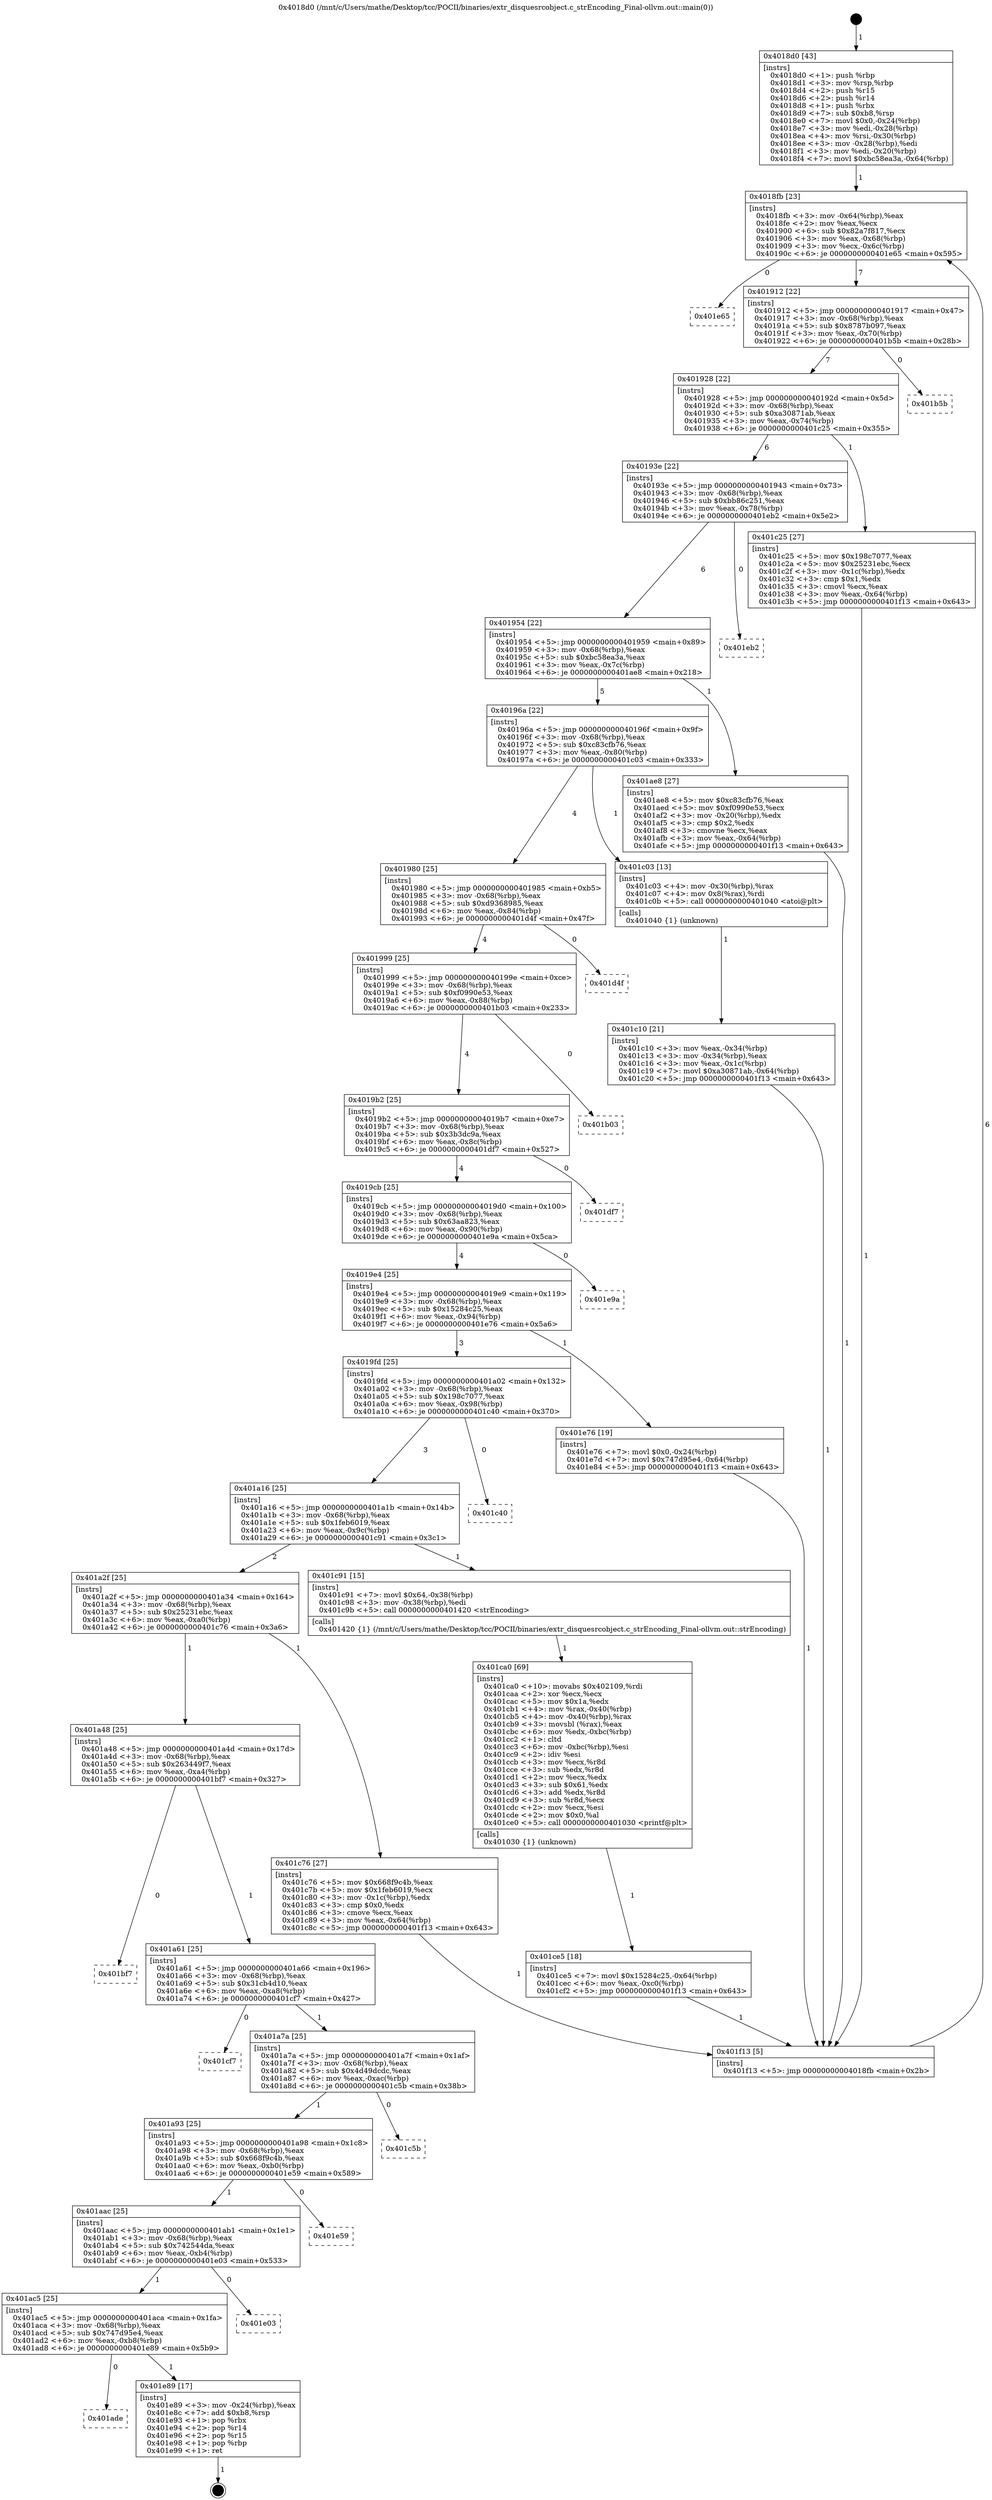 digraph "0x4018d0" {
  label = "0x4018d0 (/mnt/c/Users/mathe/Desktop/tcc/POCII/binaries/extr_disquesrcobject.c_strEncoding_Final-ollvm.out::main(0))"
  labelloc = "t"
  node[shape=record]

  Entry [label="",width=0.3,height=0.3,shape=circle,fillcolor=black,style=filled]
  "0x4018fb" [label="{
     0x4018fb [23]\l
     | [instrs]\l
     &nbsp;&nbsp;0x4018fb \<+3\>: mov -0x64(%rbp),%eax\l
     &nbsp;&nbsp;0x4018fe \<+2\>: mov %eax,%ecx\l
     &nbsp;&nbsp;0x401900 \<+6\>: sub $0x82a7f817,%ecx\l
     &nbsp;&nbsp;0x401906 \<+3\>: mov %eax,-0x68(%rbp)\l
     &nbsp;&nbsp;0x401909 \<+3\>: mov %ecx,-0x6c(%rbp)\l
     &nbsp;&nbsp;0x40190c \<+6\>: je 0000000000401e65 \<main+0x595\>\l
  }"]
  "0x401e65" [label="{
     0x401e65\l
  }", style=dashed]
  "0x401912" [label="{
     0x401912 [22]\l
     | [instrs]\l
     &nbsp;&nbsp;0x401912 \<+5\>: jmp 0000000000401917 \<main+0x47\>\l
     &nbsp;&nbsp;0x401917 \<+3\>: mov -0x68(%rbp),%eax\l
     &nbsp;&nbsp;0x40191a \<+5\>: sub $0x8787b097,%eax\l
     &nbsp;&nbsp;0x40191f \<+3\>: mov %eax,-0x70(%rbp)\l
     &nbsp;&nbsp;0x401922 \<+6\>: je 0000000000401b5b \<main+0x28b\>\l
  }"]
  Exit [label="",width=0.3,height=0.3,shape=circle,fillcolor=black,style=filled,peripheries=2]
  "0x401b5b" [label="{
     0x401b5b\l
  }", style=dashed]
  "0x401928" [label="{
     0x401928 [22]\l
     | [instrs]\l
     &nbsp;&nbsp;0x401928 \<+5\>: jmp 000000000040192d \<main+0x5d\>\l
     &nbsp;&nbsp;0x40192d \<+3\>: mov -0x68(%rbp),%eax\l
     &nbsp;&nbsp;0x401930 \<+5\>: sub $0xa30871ab,%eax\l
     &nbsp;&nbsp;0x401935 \<+3\>: mov %eax,-0x74(%rbp)\l
     &nbsp;&nbsp;0x401938 \<+6\>: je 0000000000401c25 \<main+0x355\>\l
  }"]
  "0x401ade" [label="{
     0x401ade\l
  }", style=dashed]
  "0x401c25" [label="{
     0x401c25 [27]\l
     | [instrs]\l
     &nbsp;&nbsp;0x401c25 \<+5\>: mov $0x198c7077,%eax\l
     &nbsp;&nbsp;0x401c2a \<+5\>: mov $0x25231ebc,%ecx\l
     &nbsp;&nbsp;0x401c2f \<+3\>: mov -0x1c(%rbp),%edx\l
     &nbsp;&nbsp;0x401c32 \<+3\>: cmp $0x1,%edx\l
     &nbsp;&nbsp;0x401c35 \<+3\>: cmovl %ecx,%eax\l
     &nbsp;&nbsp;0x401c38 \<+3\>: mov %eax,-0x64(%rbp)\l
     &nbsp;&nbsp;0x401c3b \<+5\>: jmp 0000000000401f13 \<main+0x643\>\l
  }"]
  "0x40193e" [label="{
     0x40193e [22]\l
     | [instrs]\l
     &nbsp;&nbsp;0x40193e \<+5\>: jmp 0000000000401943 \<main+0x73\>\l
     &nbsp;&nbsp;0x401943 \<+3\>: mov -0x68(%rbp),%eax\l
     &nbsp;&nbsp;0x401946 \<+5\>: sub $0xbb86c251,%eax\l
     &nbsp;&nbsp;0x40194b \<+3\>: mov %eax,-0x78(%rbp)\l
     &nbsp;&nbsp;0x40194e \<+6\>: je 0000000000401eb2 \<main+0x5e2\>\l
  }"]
  "0x401e89" [label="{
     0x401e89 [17]\l
     | [instrs]\l
     &nbsp;&nbsp;0x401e89 \<+3\>: mov -0x24(%rbp),%eax\l
     &nbsp;&nbsp;0x401e8c \<+7\>: add $0xb8,%rsp\l
     &nbsp;&nbsp;0x401e93 \<+1\>: pop %rbx\l
     &nbsp;&nbsp;0x401e94 \<+2\>: pop %r14\l
     &nbsp;&nbsp;0x401e96 \<+2\>: pop %r15\l
     &nbsp;&nbsp;0x401e98 \<+1\>: pop %rbp\l
     &nbsp;&nbsp;0x401e99 \<+1\>: ret\l
  }"]
  "0x401eb2" [label="{
     0x401eb2\l
  }", style=dashed]
  "0x401954" [label="{
     0x401954 [22]\l
     | [instrs]\l
     &nbsp;&nbsp;0x401954 \<+5\>: jmp 0000000000401959 \<main+0x89\>\l
     &nbsp;&nbsp;0x401959 \<+3\>: mov -0x68(%rbp),%eax\l
     &nbsp;&nbsp;0x40195c \<+5\>: sub $0xbc58ea3a,%eax\l
     &nbsp;&nbsp;0x401961 \<+3\>: mov %eax,-0x7c(%rbp)\l
     &nbsp;&nbsp;0x401964 \<+6\>: je 0000000000401ae8 \<main+0x218\>\l
  }"]
  "0x401ac5" [label="{
     0x401ac5 [25]\l
     | [instrs]\l
     &nbsp;&nbsp;0x401ac5 \<+5\>: jmp 0000000000401aca \<main+0x1fa\>\l
     &nbsp;&nbsp;0x401aca \<+3\>: mov -0x68(%rbp),%eax\l
     &nbsp;&nbsp;0x401acd \<+5\>: sub $0x747d95e4,%eax\l
     &nbsp;&nbsp;0x401ad2 \<+6\>: mov %eax,-0xb8(%rbp)\l
     &nbsp;&nbsp;0x401ad8 \<+6\>: je 0000000000401e89 \<main+0x5b9\>\l
  }"]
  "0x401ae8" [label="{
     0x401ae8 [27]\l
     | [instrs]\l
     &nbsp;&nbsp;0x401ae8 \<+5\>: mov $0xc83cfb76,%eax\l
     &nbsp;&nbsp;0x401aed \<+5\>: mov $0xf0990e53,%ecx\l
     &nbsp;&nbsp;0x401af2 \<+3\>: mov -0x20(%rbp),%edx\l
     &nbsp;&nbsp;0x401af5 \<+3\>: cmp $0x2,%edx\l
     &nbsp;&nbsp;0x401af8 \<+3\>: cmovne %ecx,%eax\l
     &nbsp;&nbsp;0x401afb \<+3\>: mov %eax,-0x64(%rbp)\l
     &nbsp;&nbsp;0x401afe \<+5\>: jmp 0000000000401f13 \<main+0x643\>\l
  }"]
  "0x40196a" [label="{
     0x40196a [22]\l
     | [instrs]\l
     &nbsp;&nbsp;0x40196a \<+5\>: jmp 000000000040196f \<main+0x9f\>\l
     &nbsp;&nbsp;0x40196f \<+3\>: mov -0x68(%rbp),%eax\l
     &nbsp;&nbsp;0x401972 \<+5\>: sub $0xc83cfb76,%eax\l
     &nbsp;&nbsp;0x401977 \<+3\>: mov %eax,-0x80(%rbp)\l
     &nbsp;&nbsp;0x40197a \<+6\>: je 0000000000401c03 \<main+0x333\>\l
  }"]
  "0x401f13" [label="{
     0x401f13 [5]\l
     | [instrs]\l
     &nbsp;&nbsp;0x401f13 \<+5\>: jmp 00000000004018fb \<main+0x2b\>\l
  }"]
  "0x4018d0" [label="{
     0x4018d0 [43]\l
     | [instrs]\l
     &nbsp;&nbsp;0x4018d0 \<+1\>: push %rbp\l
     &nbsp;&nbsp;0x4018d1 \<+3\>: mov %rsp,%rbp\l
     &nbsp;&nbsp;0x4018d4 \<+2\>: push %r15\l
     &nbsp;&nbsp;0x4018d6 \<+2\>: push %r14\l
     &nbsp;&nbsp;0x4018d8 \<+1\>: push %rbx\l
     &nbsp;&nbsp;0x4018d9 \<+7\>: sub $0xb8,%rsp\l
     &nbsp;&nbsp;0x4018e0 \<+7\>: movl $0x0,-0x24(%rbp)\l
     &nbsp;&nbsp;0x4018e7 \<+3\>: mov %edi,-0x28(%rbp)\l
     &nbsp;&nbsp;0x4018ea \<+4\>: mov %rsi,-0x30(%rbp)\l
     &nbsp;&nbsp;0x4018ee \<+3\>: mov -0x28(%rbp),%edi\l
     &nbsp;&nbsp;0x4018f1 \<+3\>: mov %edi,-0x20(%rbp)\l
     &nbsp;&nbsp;0x4018f4 \<+7\>: movl $0xbc58ea3a,-0x64(%rbp)\l
  }"]
  "0x401e03" [label="{
     0x401e03\l
  }", style=dashed]
  "0x401c03" [label="{
     0x401c03 [13]\l
     | [instrs]\l
     &nbsp;&nbsp;0x401c03 \<+4\>: mov -0x30(%rbp),%rax\l
     &nbsp;&nbsp;0x401c07 \<+4\>: mov 0x8(%rax),%rdi\l
     &nbsp;&nbsp;0x401c0b \<+5\>: call 0000000000401040 \<atoi@plt\>\l
     | [calls]\l
     &nbsp;&nbsp;0x401040 \{1\} (unknown)\l
  }"]
  "0x401980" [label="{
     0x401980 [25]\l
     | [instrs]\l
     &nbsp;&nbsp;0x401980 \<+5\>: jmp 0000000000401985 \<main+0xb5\>\l
     &nbsp;&nbsp;0x401985 \<+3\>: mov -0x68(%rbp),%eax\l
     &nbsp;&nbsp;0x401988 \<+5\>: sub $0xd9368985,%eax\l
     &nbsp;&nbsp;0x40198d \<+6\>: mov %eax,-0x84(%rbp)\l
     &nbsp;&nbsp;0x401993 \<+6\>: je 0000000000401d4f \<main+0x47f\>\l
  }"]
  "0x401c10" [label="{
     0x401c10 [21]\l
     | [instrs]\l
     &nbsp;&nbsp;0x401c10 \<+3\>: mov %eax,-0x34(%rbp)\l
     &nbsp;&nbsp;0x401c13 \<+3\>: mov -0x34(%rbp),%eax\l
     &nbsp;&nbsp;0x401c16 \<+3\>: mov %eax,-0x1c(%rbp)\l
     &nbsp;&nbsp;0x401c19 \<+7\>: movl $0xa30871ab,-0x64(%rbp)\l
     &nbsp;&nbsp;0x401c20 \<+5\>: jmp 0000000000401f13 \<main+0x643\>\l
  }"]
  "0x401aac" [label="{
     0x401aac [25]\l
     | [instrs]\l
     &nbsp;&nbsp;0x401aac \<+5\>: jmp 0000000000401ab1 \<main+0x1e1\>\l
     &nbsp;&nbsp;0x401ab1 \<+3\>: mov -0x68(%rbp),%eax\l
     &nbsp;&nbsp;0x401ab4 \<+5\>: sub $0x742544da,%eax\l
     &nbsp;&nbsp;0x401ab9 \<+6\>: mov %eax,-0xb4(%rbp)\l
     &nbsp;&nbsp;0x401abf \<+6\>: je 0000000000401e03 \<main+0x533\>\l
  }"]
  "0x401d4f" [label="{
     0x401d4f\l
  }", style=dashed]
  "0x401999" [label="{
     0x401999 [25]\l
     | [instrs]\l
     &nbsp;&nbsp;0x401999 \<+5\>: jmp 000000000040199e \<main+0xce\>\l
     &nbsp;&nbsp;0x40199e \<+3\>: mov -0x68(%rbp),%eax\l
     &nbsp;&nbsp;0x4019a1 \<+5\>: sub $0xf0990e53,%eax\l
     &nbsp;&nbsp;0x4019a6 \<+6\>: mov %eax,-0x88(%rbp)\l
     &nbsp;&nbsp;0x4019ac \<+6\>: je 0000000000401b03 \<main+0x233\>\l
  }"]
  "0x401e59" [label="{
     0x401e59\l
  }", style=dashed]
  "0x401b03" [label="{
     0x401b03\l
  }", style=dashed]
  "0x4019b2" [label="{
     0x4019b2 [25]\l
     | [instrs]\l
     &nbsp;&nbsp;0x4019b2 \<+5\>: jmp 00000000004019b7 \<main+0xe7\>\l
     &nbsp;&nbsp;0x4019b7 \<+3\>: mov -0x68(%rbp),%eax\l
     &nbsp;&nbsp;0x4019ba \<+5\>: sub $0x3b3dc9a,%eax\l
     &nbsp;&nbsp;0x4019bf \<+6\>: mov %eax,-0x8c(%rbp)\l
     &nbsp;&nbsp;0x4019c5 \<+6\>: je 0000000000401df7 \<main+0x527\>\l
  }"]
  "0x401a93" [label="{
     0x401a93 [25]\l
     | [instrs]\l
     &nbsp;&nbsp;0x401a93 \<+5\>: jmp 0000000000401a98 \<main+0x1c8\>\l
     &nbsp;&nbsp;0x401a98 \<+3\>: mov -0x68(%rbp),%eax\l
     &nbsp;&nbsp;0x401a9b \<+5\>: sub $0x668f9c4b,%eax\l
     &nbsp;&nbsp;0x401aa0 \<+6\>: mov %eax,-0xb0(%rbp)\l
     &nbsp;&nbsp;0x401aa6 \<+6\>: je 0000000000401e59 \<main+0x589\>\l
  }"]
  "0x401df7" [label="{
     0x401df7\l
  }", style=dashed]
  "0x4019cb" [label="{
     0x4019cb [25]\l
     | [instrs]\l
     &nbsp;&nbsp;0x4019cb \<+5\>: jmp 00000000004019d0 \<main+0x100\>\l
     &nbsp;&nbsp;0x4019d0 \<+3\>: mov -0x68(%rbp),%eax\l
     &nbsp;&nbsp;0x4019d3 \<+5\>: sub $0x63aa823,%eax\l
     &nbsp;&nbsp;0x4019d8 \<+6\>: mov %eax,-0x90(%rbp)\l
     &nbsp;&nbsp;0x4019de \<+6\>: je 0000000000401e9a \<main+0x5ca\>\l
  }"]
  "0x401c5b" [label="{
     0x401c5b\l
  }", style=dashed]
  "0x401e9a" [label="{
     0x401e9a\l
  }", style=dashed]
  "0x4019e4" [label="{
     0x4019e4 [25]\l
     | [instrs]\l
     &nbsp;&nbsp;0x4019e4 \<+5\>: jmp 00000000004019e9 \<main+0x119\>\l
     &nbsp;&nbsp;0x4019e9 \<+3\>: mov -0x68(%rbp),%eax\l
     &nbsp;&nbsp;0x4019ec \<+5\>: sub $0x15284c25,%eax\l
     &nbsp;&nbsp;0x4019f1 \<+6\>: mov %eax,-0x94(%rbp)\l
     &nbsp;&nbsp;0x4019f7 \<+6\>: je 0000000000401e76 \<main+0x5a6\>\l
  }"]
  "0x401a7a" [label="{
     0x401a7a [25]\l
     | [instrs]\l
     &nbsp;&nbsp;0x401a7a \<+5\>: jmp 0000000000401a7f \<main+0x1af\>\l
     &nbsp;&nbsp;0x401a7f \<+3\>: mov -0x68(%rbp),%eax\l
     &nbsp;&nbsp;0x401a82 \<+5\>: sub $0x4d49dcdc,%eax\l
     &nbsp;&nbsp;0x401a87 \<+6\>: mov %eax,-0xac(%rbp)\l
     &nbsp;&nbsp;0x401a8d \<+6\>: je 0000000000401c5b \<main+0x38b\>\l
  }"]
  "0x401e76" [label="{
     0x401e76 [19]\l
     | [instrs]\l
     &nbsp;&nbsp;0x401e76 \<+7\>: movl $0x0,-0x24(%rbp)\l
     &nbsp;&nbsp;0x401e7d \<+7\>: movl $0x747d95e4,-0x64(%rbp)\l
     &nbsp;&nbsp;0x401e84 \<+5\>: jmp 0000000000401f13 \<main+0x643\>\l
  }"]
  "0x4019fd" [label="{
     0x4019fd [25]\l
     | [instrs]\l
     &nbsp;&nbsp;0x4019fd \<+5\>: jmp 0000000000401a02 \<main+0x132\>\l
     &nbsp;&nbsp;0x401a02 \<+3\>: mov -0x68(%rbp),%eax\l
     &nbsp;&nbsp;0x401a05 \<+5\>: sub $0x198c7077,%eax\l
     &nbsp;&nbsp;0x401a0a \<+6\>: mov %eax,-0x98(%rbp)\l
     &nbsp;&nbsp;0x401a10 \<+6\>: je 0000000000401c40 \<main+0x370\>\l
  }"]
  "0x401cf7" [label="{
     0x401cf7\l
  }", style=dashed]
  "0x401c40" [label="{
     0x401c40\l
  }", style=dashed]
  "0x401a16" [label="{
     0x401a16 [25]\l
     | [instrs]\l
     &nbsp;&nbsp;0x401a16 \<+5\>: jmp 0000000000401a1b \<main+0x14b\>\l
     &nbsp;&nbsp;0x401a1b \<+3\>: mov -0x68(%rbp),%eax\l
     &nbsp;&nbsp;0x401a1e \<+5\>: sub $0x1feb6019,%eax\l
     &nbsp;&nbsp;0x401a23 \<+6\>: mov %eax,-0x9c(%rbp)\l
     &nbsp;&nbsp;0x401a29 \<+6\>: je 0000000000401c91 \<main+0x3c1\>\l
  }"]
  "0x401a61" [label="{
     0x401a61 [25]\l
     | [instrs]\l
     &nbsp;&nbsp;0x401a61 \<+5\>: jmp 0000000000401a66 \<main+0x196\>\l
     &nbsp;&nbsp;0x401a66 \<+3\>: mov -0x68(%rbp),%eax\l
     &nbsp;&nbsp;0x401a69 \<+5\>: sub $0x31cb4d10,%eax\l
     &nbsp;&nbsp;0x401a6e \<+6\>: mov %eax,-0xa8(%rbp)\l
     &nbsp;&nbsp;0x401a74 \<+6\>: je 0000000000401cf7 \<main+0x427\>\l
  }"]
  "0x401c91" [label="{
     0x401c91 [15]\l
     | [instrs]\l
     &nbsp;&nbsp;0x401c91 \<+7\>: movl $0x64,-0x38(%rbp)\l
     &nbsp;&nbsp;0x401c98 \<+3\>: mov -0x38(%rbp),%edi\l
     &nbsp;&nbsp;0x401c9b \<+5\>: call 0000000000401420 \<strEncoding\>\l
     | [calls]\l
     &nbsp;&nbsp;0x401420 \{1\} (/mnt/c/Users/mathe/Desktop/tcc/POCII/binaries/extr_disquesrcobject.c_strEncoding_Final-ollvm.out::strEncoding)\l
  }"]
  "0x401a2f" [label="{
     0x401a2f [25]\l
     | [instrs]\l
     &nbsp;&nbsp;0x401a2f \<+5\>: jmp 0000000000401a34 \<main+0x164\>\l
     &nbsp;&nbsp;0x401a34 \<+3\>: mov -0x68(%rbp),%eax\l
     &nbsp;&nbsp;0x401a37 \<+5\>: sub $0x25231ebc,%eax\l
     &nbsp;&nbsp;0x401a3c \<+6\>: mov %eax,-0xa0(%rbp)\l
     &nbsp;&nbsp;0x401a42 \<+6\>: je 0000000000401c76 \<main+0x3a6\>\l
  }"]
  "0x401bf7" [label="{
     0x401bf7\l
  }", style=dashed]
  "0x401c76" [label="{
     0x401c76 [27]\l
     | [instrs]\l
     &nbsp;&nbsp;0x401c76 \<+5\>: mov $0x668f9c4b,%eax\l
     &nbsp;&nbsp;0x401c7b \<+5\>: mov $0x1feb6019,%ecx\l
     &nbsp;&nbsp;0x401c80 \<+3\>: mov -0x1c(%rbp),%edx\l
     &nbsp;&nbsp;0x401c83 \<+3\>: cmp $0x0,%edx\l
     &nbsp;&nbsp;0x401c86 \<+3\>: cmove %ecx,%eax\l
     &nbsp;&nbsp;0x401c89 \<+3\>: mov %eax,-0x64(%rbp)\l
     &nbsp;&nbsp;0x401c8c \<+5\>: jmp 0000000000401f13 \<main+0x643\>\l
  }"]
  "0x401a48" [label="{
     0x401a48 [25]\l
     | [instrs]\l
     &nbsp;&nbsp;0x401a48 \<+5\>: jmp 0000000000401a4d \<main+0x17d\>\l
     &nbsp;&nbsp;0x401a4d \<+3\>: mov -0x68(%rbp),%eax\l
     &nbsp;&nbsp;0x401a50 \<+5\>: sub $0x263449f7,%eax\l
     &nbsp;&nbsp;0x401a55 \<+6\>: mov %eax,-0xa4(%rbp)\l
     &nbsp;&nbsp;0x401a5b \<+6\>: je 0000000000401bf7 \<main+0x327\>\l
  }"]
  "0x401ca0" [label="{
     0x401ca0 [69]\l
     | [instrs]\l
     &nbsp;&nbsp;0x401ca0 \<+10\>: movabs $0x402109,%rdi\l
     &nbsp;&nbsp;0x401caa \<+2\>: xor %ecx,%ecx\l
     &nbsp;&nbsp;0x401cac \<+5\>: mov $0x1a,%edx\l
     &nbsp;&nbsp;0x401cb1 \<+4\>: mov %rax,-0x40(%rbp)\l
     &nbsp;&nbsp;0x401cb5 \<+4\>: mov -0x40(%rbp),%rax\l
     &nbsp;&nbsp;0x401cb9 \<+3\>: movsbl (%rax),%eax\l
     &nbsp;&nbsp;0x401cbc \<+6\>: mov %edx,-0xbc(%rbp)\l
     &nbsp;&nbsp;0x401cc2 \<+1\>: cltd\l
     &nbsp;&nbsp;0x401cc3 \<+6\>: mov -0xbc(%rbp),%esi\l
     &nbsp;&nbsp;0x401cc9 \<+2\>: idiv %esi\l
     &nbsp;&nbsp;0x401ccb \<+3\>: mov %ecx,%r8d\l
     &nbsp;&nbsp;0x401cce \<+3\>: sub %edx,%r8d\l
     &nbsp;&nbsp;0x401cd1 \<+2\>: mov %ecx,%edx\l
     &nbsp;&nbsp;0x401cd3 \<+3\>: sub $0x61,%edx\l
     &nbsp;&nbsp;0x401cd6 \<+3\>: add %edx,%r8d\l
     &nbsp;&nbsp;0x401cd9 \<+3\>: sub %r8d,%ecx\l
     &nbsp;&nbsp;0x401cdc \<+2\>: mov %ecx,%esi\l
     &nbsp;&nbsp;0x401cde \<+2\>: mov $0x0,%al\l
     &nbsp;&nbsp;0x401ce0 \<+5\>: call 0000000000401030 \<printf@plt\>\l
     | [calls]\l
     &nbsp;&nbsp;0x401030 \{1\} (unknown)\l
  }"]
  "0x401ce5" [label="{
     0x401ce5 [18]\l
     | [instrs]\l
     &nbsp;&nbsp;0x401ce5 \<+7\>: movl $0x15284c25,-0x64(%rbp)\l
     &nbsp;&nbsp;0x401cec \<+6\>: mov %eax,-0xc0(%rbp)\l
     &nbsp;&nbsp;0x401cf2 \<+5\>: jmp 0000000000401f13 \<main+0x643\>\l
  }"]
  Entry -> "0x4018d0" [label=" 1"]
  "0x4018fb" -> "0x401e65" [label=" 0"]
  "0x4018fb" -> "0x401912" [label=" 7"]
  "0x401e89" -> Exit [label=" 1"]
  "0x401912" -> "0x401b5b" [label=" 0"]
  "0x401912" -> "0x401928" [label=" 7"]
  "0x401ac5" -> "0x401ade" [label=" 0"]
  "0x401928" -> "0x401c25" [label=" 1"]
  "0x401928" -> "0x40193e" [label=" 6"]
  "0x401ac5" -> "0x401e89" [label=" 1"]
  "0x40193e" -> "0x401eb2" [label=" 0"]
  "0x40193e" -> "0x401954" [label=" 6"]
  "0x401aac" -> "0x401ac5" [label=" 1"]
  "0x401954" -> "0x401ae8" [label=" 1"]
  "0x401954" -> "0x40196a" [label=" 5"]
  "0x401ae8" -> "0x401f13" [label=" 1"]
  "0x4018d0" -> "0x4018fb" [label=" 1"]
  "0x401f13" -> "0x4018fb" [label=" 6"]
  "0x401aac" -> "0x401e03" [label=" 0"]
  "0x40196a" -> "0x401c03" [label=" 1"]
  "0x40196a" -> "0x401980" [label=" 4"]
  "0x401c03" -> "0x401c10" [label=" 1"]
  "0x401c10" -> "0x401f13" [label=" 1"]
  "0x401c25" -> "0x401f13" [label=" 1"]
  "0x401a93" -> "0x401aac" [label=" 1"]
  "0x401980" -> "0x401d4f" [label=" 0"]
  "0x401980" -> "0x401999" [label=" 4"]
  "0x401a93" -> "0x401e59" [label=" 0"]
  "0x401999" -> "0x401b03" [label=" 0"]
  "0x401999" -> "0x4019b2" [label=" 4"]
  "0x401a7a" -> "0x401a93" [label=" 1"]
  "0x4019b2" -> "0x401df7" [label=" 0"]
  "0x4019b2" -> "0x4019cb" [label=" 4"]
  "0x401a7a" -> "0x401c5b" [label=" 0"]
  "0x4019cb" -> "0x401e9a" [label=" 0"]
  "0x4019cb" -> "0x4019e4" [label=" 4"]
  "0x401a61" -> "0x401a7a" [label=" 1"]
  "0x4019e4" -> "0x401e76" [label=" 1"]
  "0x4019e4" -> "0x4019fd" [label=" 3"]
  "0x401a61" -> "0x401cf7" [label=" 0"]
  "0x4019fd" -> "0x401c40" [label=" 0"]
  "0x4019fd" -> "0x401a16" [label=" 3"]
  "0x401a48" -> "0x401a61" [label=" 1"]
  "0x401a16" -> "0x401c91" [label=" 1"]
  "0x401a16" -> "0x401a2f" [label=" 2"]
  "0x401a48" -> "0x401bf7" [label=" 0"]
  "0x401a2f" -> "0x401c76" [label=" 1"]
  "0x401a2f" -> "0x401a48" [label=" 1"]
  "0x401c76" -> "0x401f13" [label=" 1"]
  "0x401c91" -> "0x401ca0" [label=" 1"]
  "0x401ca0" -> "0x401ce5" [label=" 1"]
  "0x401ce5" -> "0x401f13" [label=" 1"]
  "0x401e76" -> "0x401f13" [label=" 1"]
}

